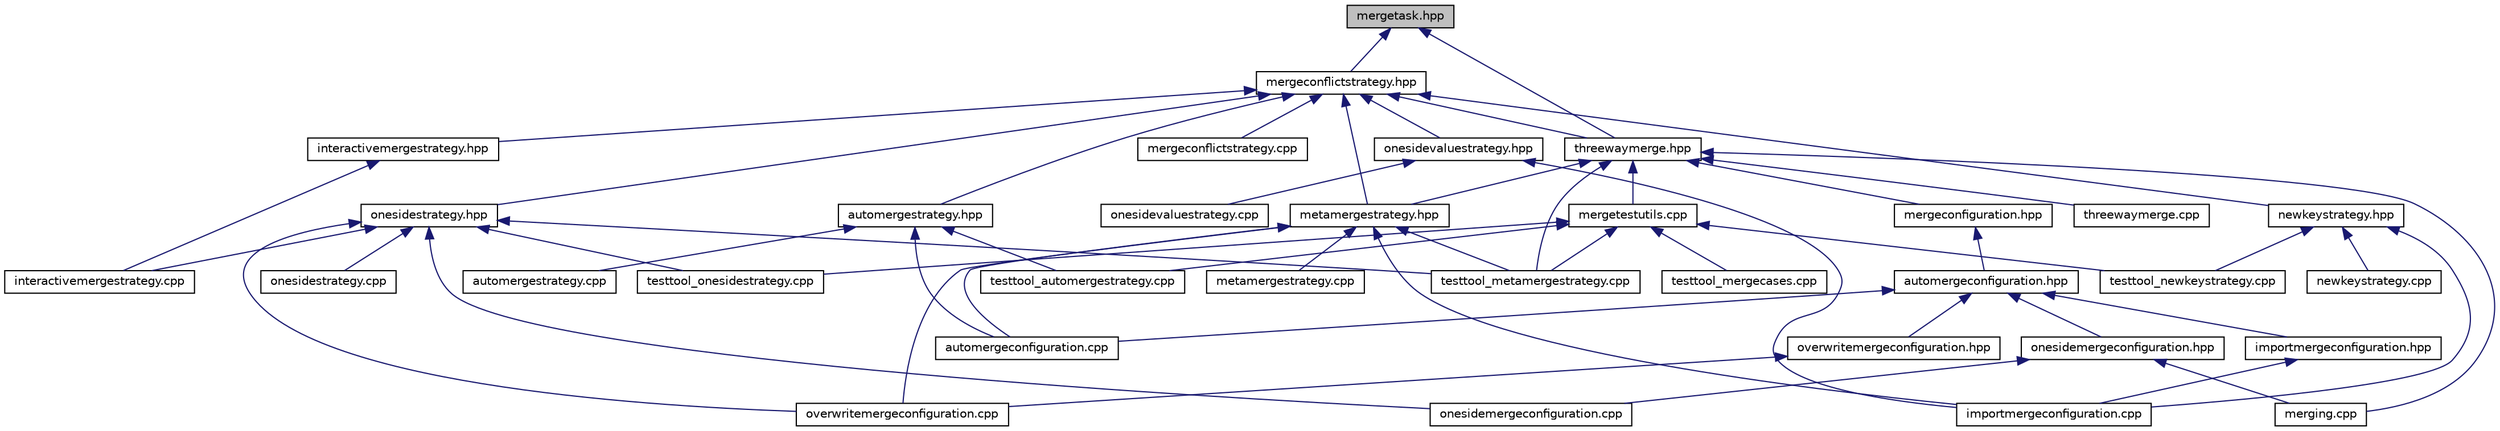 digraph "mergetask.hpp"
{
  edge [fontname="Helvetica",fontsize="10",labelfontname="Helvetica",labelfontsize="10"];
  node [fontname="Helvetica",fontsize="10",shape=record];
  Node1 [label="mergetask.hpp",height=0.2,width=0.4,color="black", fillcolor="grey75", style="filled", fontcolor="black"];
  Node1 -> Node2 [dir="back",color="midnightblue",fontsize="10",style="solid"];
  Node2 [label="mergeconflictstrategy.hpp",height=0.2,width=0.4,color="black", fillcolor="white", style="filled",URL="$mergeconflictstrategy_8hpp.html",tooltip="Interface for a MergeConflictStrategy. "];
  Node2 -> Node3 [dir="back",color="midnightblue",fontsize="10",style="solid"];
  Node3 [label="automergestrategy.hpp",height=0.2,width=0.4,color="black", fillcolor="white", style="filled",URL="$automergestrategy_8hpp.html",tooltip="A strategy for taking the value of. "];
  Node3 -> Node4 [dir="back",color="midnightblue",fontsize="10",style="solid"];
  Node4 [label="automergeconfiguration.cpp",height=0.2,width=0.4,color="black", fillcolor="white", style="filled",URL="$automergeconfiguration_8cpp.html"];
  Node3 -> Node5 [dir="back",color="midnightblue",fontsize="10",style="solid"];
  Node5 [label="automergestrategy.cpp",height=0.2,width=0.4,color="black", fillcolor="white", style="filled",URL="$automergestrategy_8cpp.html",tooltip="Implementation of AutoMergeStrategy. "];
  Node3 -> Node6 [dir="back",color="midnightblue",fontsize="10",style="solid"];
  Node6 [label="testtool_automergestrategy.cpp",height=0.2,width=0.4,color="black", fillcolor="white", style="filled",URL="$testtool__automergestrategy_8cpp.html",tooltip="Tests for the AutoMergeStrategy. "];
  Node2 -> Node7 [dir="back",color="midnightblue",fontsize="10",style="solid"];
  Node7 [label="interactivemergestrategy.hpp",height=0.2,width=0.4,color="black", fillcolor="white", style="filled",URL="$interactivemergestrategy_8hpp.html",tooltip="Interactive merge strategy asking for user input at each step. "];
  Node7 -> Node8 [dir="back",color="midnightblue",fontsize="10",style="solid"];
  Node8 [label="interactivemergestrategy.cpp",height=0.2,width=0.4,color="black", fillcolor="white", style="filled",URL="$interactivemergestrategy_8cpp.html",tooltip="Implementation of InteractiveMergeStrategy. "];
  Node2 -> Node9 [dir="back",color="midnightblue",fontsize="10",style="solid"];
  Node9 [label="metamergestrategy.hpp",height=0.2,width=0.4,color="black", fillcolor="white", style="filled",URL="$metamergestrategy_8hpp.html",tooltip="Applies a MergeConflictStrategy on the meta keys. "];
  Node9 -> Node4 [dir="back",color="midnightblue",fontsize="10",style="solid"];
  Node9 -> Node10 [dir="back",color="midnightblue",fontsize="10",style="solid"];
  Node10 [label="importmergeconfiguration.cpp",height=0.2,width=0.4,color="black", fillcolor="white", style="filled",URL="$importmergeconfiguration_8cpp.html"];
  Node9 -> Node11 [dir="back",color="midnightblue",fontsize="10",style="solid"];
  Node11 [label="metamergestrategy.cpp",height=0.2,width=0.4,color="black", fillcolor="white", style="filled",URL="$metamergestrategy_8cpp.html",tooltip="Implementation of MetaMergeStrategy. "];
  Node9 -> Node12 [dir="back",color="midnightblue",fontsize="10",style="solid"];
  Node12 [label="overwritemergeconfiguration.cpp",height=0.2,width=0.4,color="black", fillcolor="white", style="filled",URL="$overwritemergeconfiguration_8cpp.html"];
  Node9 -> Node13 [dir="back",color="midnightblue",fontsize="10",style="solid"];
  Node13 [label="testtool_metamergestrategy.cpp",height=0.2,width=0.4,color="black", fillcolor="white", style="filled",URL="$testtool__metamergestrategy_8cpp.html",tooltip="Tests for the MetaMergeStrategy. "];
  Node2 -> Node14 [dir="back",color="midnightblue",fontsize="10",style="solid"];
  Node14 [label="newkeystrategy.hpp",height=0.2,width=0.4,color="black", fillcolor="white", style="filled",URL="$newkeystrategy_8hpp.html",tooltip="A strategy which always takes the value from one side. "];
  Node14 -> Node10 [dir="back",color="midnightblue",fontsize="10",style="solid"];
  Node14 -> Node15 [dir="back",color="midnightblue",fontsize="10",style="solid"];
  Node15 [label="newkeystrategy.cpp",height=0.2,width=0.4,color="black", fillcolor="white", style="filled",URL="$newkeystrategy_8cpp.html",tooltip="Implementation of OneSideStrategy. "];
  Node14 -> Node16 [dir="back",color="midnightblue",fontsize="10",style="solid"];
  Node16 [label="testtool_newkeystrategy.cpp",height=0.2,width=0.4,color="black", fillcolor="white", style="filled",URL="$testtool__newkeystrategy_8cpp.html",tooltip="Tests for the NewKeyStrategy. "];
  Node2 -> Node17 [dir="back",color="midnightblue",fontsize="10",style="solid"];
  Node17 [label="onesidestrategy.hpp",height=0.2,width=0.4,color="black", fillcolor="white", style="filled",URL="$onesidestrategy_8hpp.html",tooltip="A strategy which always takes the value from one side. "];
  Node17 -> Node8 [dir="back",color="midnightblue",fontsize="10",style="solid"];
  Node17 -> Node18 [dir="back",color="midnightblue",fontsize="10",style="solid"];
  Node18 [label="onesidemergeconfiguration.cpp",height=0.2,width=0.4,color="black", fillcolor="white", style="filled",URL="$onesidemergeconfiguration_8cpp.html"];
  Node17 -> Node19 [dir="back",color="midnightblue",fontsize="10",style="solid"];
  Node19 [label="onesidestrategy.cpp",height=0.2,width=0.4,color="black", fillcolor="white", style="filled",URL="$onesidestrategy_8cpp.html",tooltip="Implementation of OneSideStrategy. "];
  Node17 -> Node12 [dir="back",color="midnightblue",fontsize="10",style="solid"];
  Node17 -> Node13 [dir="back",color="midnightblue",fontsize="10",style="solid"];
  Node17 -> Node20 [dir="back",color="midnightblue",fontsize="10",style="solid"];
  Node20 [label="testtool_onesidestrategy.cpp",height=0.2,width=0.4,color="black", fillcolor="white", style="filled",URL="$testtool__onesidestrategy_8cpp.html",tooltip="Tests for the OneSideStrategy. "];
  Node2 -> Node21 [dir="back",color="midnightblue",fontsize="10",style="solid"];
  Node21 [label="onesidevaluestrategy.hpp",height=0.2,width=0.4,color="black", fillcolor="white", style="filled",URL="$onesidevaluestrategy_8hpp.html"];
  Node21 -> Node10 [dir="back",color="midnightblue",fontsize="10",style="solid"];
  Node21 -> Node22 [dir="back",color="midnightblue",fontsize="10",style="solid"];
  Node22 [label="onesidevaluestrategy.cpp",height=0.2,width=0.4,color="black", fillcolor="white", style="filled",URL="$onesidevaluestrategy_8cpp.html",tooltip="Implementation of OneSideStrategy. "];
  Node2 -> Node23 [dir="back",color="midnightblue",fontsize="10",style="solid"];
  Node23 [label="threewaymerge.hpp",height=0.2,width=0.4,color="black", fillcolor="white", style="filled",URL="$threewaymerge_8hpp.html",tooltip="Implements a way to build and deal with a backend. "];
  Node23 -> Node24 [dir="back",color="midnightblue",fontsize="10",style="solid"];
  Node24 [label="merging.cpp",height=0.2,width=0.4,color="black", fillcolor="white", style="filled",URL="$merging_8cpp.html"];
  Node23 -> Node25 [dir="back",color="midnightblue",fontsize="10",style="solid"];
  Node25 [label="mergeconfiguration.hpp",height=0.2,width=0.4,color="black", fillcolor="white", style="filled",URL="$mergeconfiguration_8hpp.html",tooltip="Base class for defining preconfigured merge configurations. "];
  Node25 -> Node26 [dir="back",color="midnightblue",fontsize="10",style="solid"];
  Node26 [label="automergeconfiguration.hpp",height=0.2,width=0.4,color="black", fillcolor="white", style="filled",URL="$automergeconfiguration_8hpp.html",tooltip="A configuration for a simple automerge. "];
  Node26 -> Node27 [dir="back",color="midnightblue",fontsize="10",style="solid"];
  Node27 [label="importmergeconfiguration.hpp",height=0.2,width=0.4,color="black", fillcolor="white", style="filled",URL="$importmergeconfiguration_8hpp.html",tooltip="A configuration for a simple automerge and guaranteed conflict resolution by one side. "];
  Node27 -> Node10 [dir="back",color="midnightblue",fontsize="10",style="solid"];
  Node26 -> Node28 [dir="back",color="midnightblue",fontsize="10",style="solid"];
  Node28 [label="onesidemergeconfiguration.hpp",height=0.2,width=0.4,color="black", fillcolor="white", style="filled",URL="$onesidemergeconfiguration_8hpp.html",tooltip="A configuration for a simple automerge and guaranteed conflict resolution by one side. "];
  Node28 -> Node24 [dir="back",color="midnightblue",fontsize="10",style="solid"];
  Node28 -> Node18 [dir="back",color="midnightblue",fontsize="10",style="solid"];
  Node26 -> Node29 [dir="back",color="midnightblue",fontsize="10",style="solid"];
  Node29 [label="overwritemergeconfiguration.hpp",height=0.2,width=0.4,color="black", fillcolor="white", style="filled",URL="$overwritemergeconfiguration_8hpp.html",tooltip="A configuration for a simple automerge and guaranteed conflict resolution by one side. "];
  Node29 -> Node12 [dir="back",color="midnightblue",fontsize="10",style="solid"];
  Node26 -> Node4 [dir="back",color="midnightblue",fontsize="10",style="solid"];
  Node23 -> Node9 [dir="back",color="midnightblue",fontsize="10",style="solid"];
  Node23 -> Node30 [dir="back",color="midnightblue",fontsize="10",style="solid"];
  Node30 [label="threewaymerge.cpp",height=0.2,width=0.4,color="black", fillcolor="white", style="filled",URL="$threewaymerge_8cpp.html",tooltip="Implementation of ThreeWayMerge. "];
  Node23 -> Node31 [dir="back",color="midnightblue",fontsize="10",style="solid"];
  Node31 [label="mergetestutils.cpp",height=0.2,width=0.4,color="black", fillcolor="white", style="filled",URL="$mergetestutils_8cpp.html",tooltip="Implements a helper class for merge related tests. "];
  Node31 -> Node6 [dir="back",color="midnightblue",fontsize="10",style="solid"];
  Node31 -> Node32 [dir="back",color="midnightblue",fontsize="10",style="solid"];
  Node32 [label="testtool_mergecases.cpp",height=0.2,width=0.4,color="black", fillcolor="white", style="filled",URL="$testtool__mergecases_8cpp.html",tooltip="Tests for the ThreeWayMerge. "];
  Node31 -> Node13 [dir="back",color="midnightblue",fontsize="10",style="solid"];
  Node31 -> Node16 [dir="back",color="midnightblue",fontsize="10",style="solid"];
  Node31 -> Node20 [dir="back",color="midnightblue",fontsize="10",style="solid"];
  Node23 -> Node13 [dir="back",color="midnightblue",fontsize="10",style="solid"];
  Node2 -> Node33 [dir="back",color="midnightblue",fontsize="10",style="solid"];
  Node33 [label="mergeconflictstrategy.cpp",height=0.2,width=0.4,color="black", fillcolor="white", style="filled",URL="$mergeconflictstrategy_8cpp.html",tooltip="Implementation of MergeConflictStrategy. "];
  Node1 -> Node23 [dir="back",color="midnightblue",fontsize="10",style="solid"];
}
